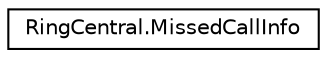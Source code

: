 digraph "Graphical Class Hierarchy"
{
 // LATEX_PDF_SIZE
  edge [fontname="Helvetica",fontsize="10",labelfontname="Helvetica",labelfontsize="10"];
  node [fontname="Helvetica",fontsize="10",shape=record];
  rankdir="LR";
  Node0 [label="RingCentral.MissedCallInfo",height=0.2,width=0.4,color="black", fillcolor="white", style="filled",URL="$classRingCentral_1_1MissedCallInfo.html",tooltip="Specifies behavior for the missed call scenario. Returned only if enabled parameter of a voicemail is..."];
}
